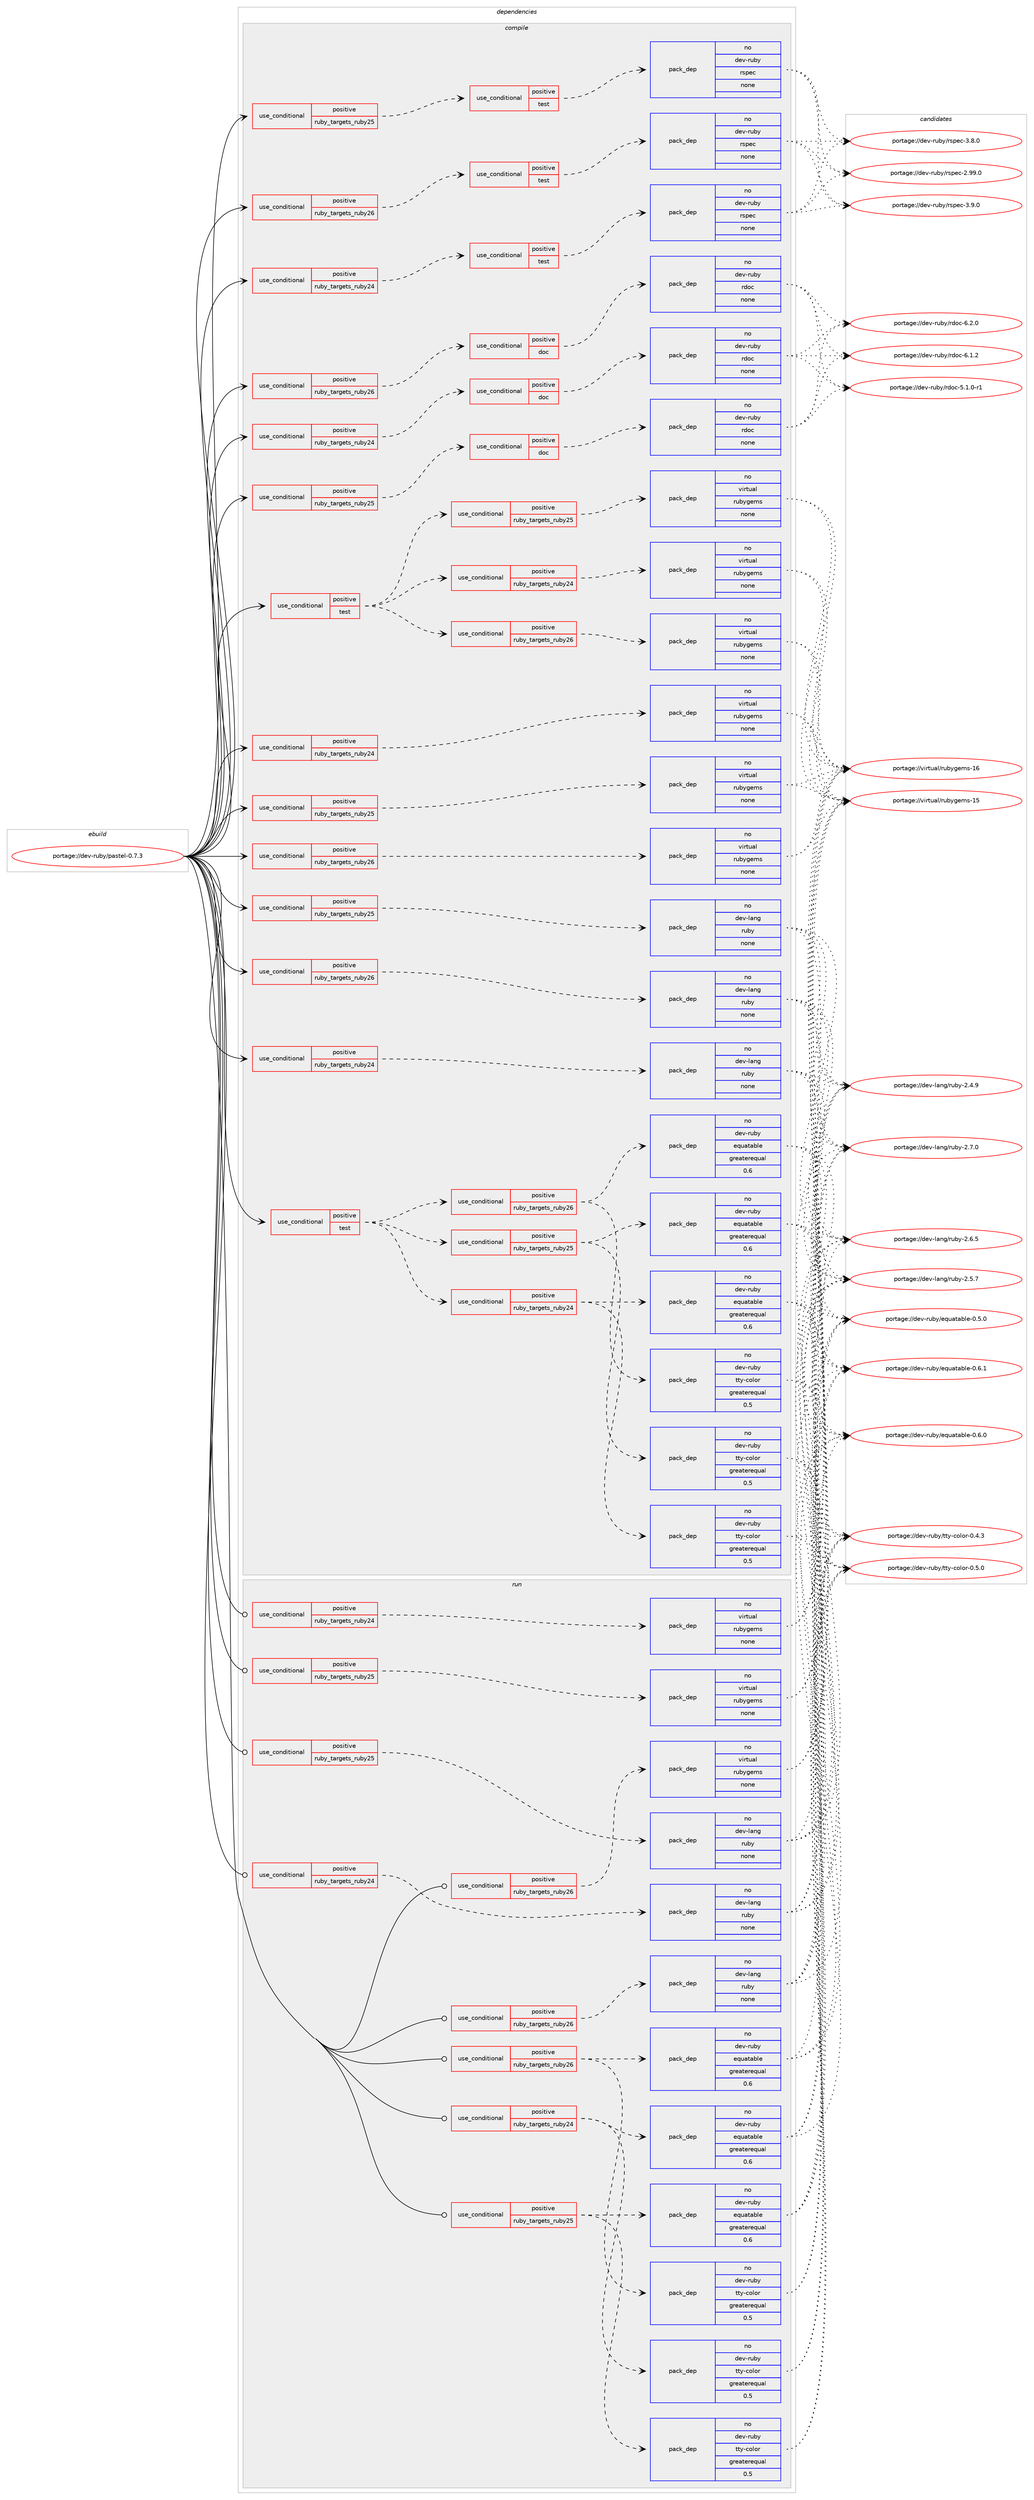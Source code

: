 digraph prolog {

# *************
# Graph options
# *************

newrank=true;
concentrate=true;
compound=true;
graph [rankdir=LR,fontname=Helvetica,fontsize=10,ranksep=1.5];#, ranksep=2.5, nodesep=0.2];
edge  [arrowhead=vee];
node  [fontname=Helvetica,fontsize=10];

# **********
# The ebuild
# **********

subgraph cluster_leftcol {
color=gray;
label=<<i>ebuild</i>>;
id [label="portage://dev-ruby/pastel-0.7.3", color=red, width=4, href="../dev-ruby/pastel-0.7.3.svg"];
}

# ****************
# The dependencies
# ****************

subgraph cluster_midcol {
color=gray;
label=<<i>dependencies</i>>;
subgraph cluster_compile {
fillcolor="#eeeeee";
style=filled;
label=<<i>compile</i>>;
subgraph cond79090 {
dependency340180 [label=<<TABLE BORDER="0" CELLBORDER="1" CELLSPACING="0" CELLPADDING="4"><TR><TD ROWSPAN="3" CELLPADDING="10">use_conditional</TD></TR><TR><TD>positive</TD></TR><TR><TD>ruby_targets_ruby24</TD></TR></TABLE>>, shape=none, color=red];
subgraph cond79091 {
dependency340181 [label=<<TABLE BORDER="0" CELLBORDER="1" CELLSPACING="0" CELLPADDING="4"><TR><TD ROWSPAN="3" CELLPADDING="10">use_conditional</TD></TR><TR><TD>positive</TD></TR><TR><TD>doc</TD></TR></TABLE>>, shape=none, color=red];
subgraph pack256343 {
dependency340182 [label=<<TABLE BORDER="0" CELLBORDER="1" CELLSPACING="0" CELLPADDING="4" WIDTH="220"><TR><TD ROWSPAN="6" CELLPADDING="30">pack_dep</TD></TR><TR><TD WIDTH="110">no</TD></TR><TR><TD>dev-ruby</TD></TR><TR><TD>rdoc</TD></TR><TR><TD>none</TD></TR><TR><TD></TD></TR></TABLE>>, shape=none, color=blue];
}
dependency340181:e -> dependency340182:w [weight=20,style="dashed",arrowhead="vee"];
}
dependency340180:e -> dependency340181:w [weight=20,style="dashed",arrowhead="vee"];
}
id:e -> dependency340180:w [weight=20,style="solid",arrowhead="vee"];
subgraph cond79092 {
dependency340183 [label=<<TABLE BORDER="0" CELLBORDER="1" CELLSPACING="0" CELLPADDING="4"><TR><TD ROWSPAN="3" CELLPADDING="10">use_conditional</TD></TR><TR><TD>positive</TD></TR><TR><TD>ruby_targets_ruby24</TD></TR></TABLE>>, shape=none, color=red];
subgraph cond79093 {
dependency340184 [label=<<TABLE BORDER="0" CELLBORDER="1" CELLSPACING="0" CELLPADDING="4"><TR><TD ROWSPAN="3" CELLPADDING="10">use_conditional</TD></TR><TR><TD>positive</TD></TR><TR><TD>test</TD></TR></TABLE>>, shape=none, color=red];
subgraph pack256344 {
dependency340185 [label=<<TABLE BORDER="0" CELLBORDER="1" CELLSPACING="0" CELLPADDING="4" WIDTH="220"><TR><TD ROWSPAN="6" CELLPADDING="30">pack_dep</TD></TR><TR><TD WIDTH="110">no</TD></TR><TR><TD>dev-ruby</TD></TR><TR><TD>rspec</TD></TR><TR><TD>none</TD></TR><TR><TD></TD></TR></TABLE>>, shape=none, color=blue];
}
dependency340184:e -> dependency340185:w [weight=20,style="dashed",arrowhead="vee"];
}
dependency340183:e -> dependency340184:w [weight=20,style="dashed",arrowhead="vee"];
}
id:e -> dependency340183:w [weight=20,style="solid",arrowhead="vee"];
subgraph cond79094 {
dependency340186 [label=<<TABLE BORDER="0" CELLBORDER="1" CELLSPACING="0" CELLPADDING="4"><TR><TD ROWSPAN="3" CELLPADDING="10">use_conditional</TD></TR><TR><TD>positive</TD></TR><TR><TD>ruby_targets_ruby24</TD></TR></TABLE>>, shape=none, color=red];
subgraph pack256345 {
dependency340187 [label=<<TABLE BORDER="0" CELLBORDER="1" CELLSPACING="0" CELLPADDING="4" WIDTH="220"><TR><TD ROWSPAN="6" CELLPADDING="30">pack_dep</TD></TR><TR><TD WIDTH="110">no</TD></TR><TR><TD>dev-lang</TD></TR><TR><TD>ruby</TD></TR><TR><TD>none</TD></TR><TR><TD></TD></TR></TABLE>>, shape=none, color=blue];
}
dependency340186:e -> dependency340187:w [weight=20,style="dashed",arrowhead="vee"];
}
id:e -> dependency340186:w [weight=20,style="solid",arrowhead="vee"];
subgraph cond79095 {
dependency340188 [label=<<TABLE BORDER="0" CELLBORDER="1" CELLSPACING="0" CELLPADDING="4"><TR><TD ROWSPAN="3" CELLPADDING="10">use_conditional</TD></TR><TR><TD>positive</TD></TR><TR><TD>ruby_targets_ruby24</TD></TR></TABLE>>, shape=none, color=red];
subgraph pack256346 {
dependency340189 [label=<<TABLE BORDER="0" CELLBORDER="1" CELLSPACING="0" CELLPADDING="4" WIDTH="220"><TR><TD ROWSPAN="6" CELLPADDING="30">pack_dep</TD></TR><TR><TD WIDTH="110">no</TD></TR><TR><TD>virtual</TD></TR><TR><TD>rubygems</TD></TR><TR><TD>none</TD></TR><TR><TD></TD></TR></TABLE>>, shape=none, color=blue];
}
dependency340188:e -> dependency340189:w [weight=20,style="dashed",arrowhead="vee"];
}
id:e -> dependency340188:w [weight=20,style="solid",arrowhead="vee"];
subgraph cond79096 {
dependency340190 [label=<<TABLE BORDER="0" CELLBORDER="1" CELLSPACING="0" CELLPADDING="4"><TR><TD ROWSPAN="3" CELLPADDING="10">use_conditional</TD></TR><TR><TD>positive</TD></TR><TR><TD>ruby_targets_ruby25</TD></TR></TABLE>>, shape=none, color=red];
subgraph cond79097 {
dependency340191 [label=<<TABLE BORDER="0" CELLBORDER="1" CELLSPACING="0" CELLPADDING="4"><TR><TD ROWSPAN="3" CELLPADDING="10">use_conditional</TD></TR><TR><TD>positive</TD></TR><TR><TD>doc</TD></TR></TABLE>>, shape=none, color=red];
subgraph pack256347 {
dependency340192 [label=<<TABLE BORDER="0" CELLBORDER="1" CELLSPACING="0" CELLPADDING="4" WIDTH="220"><TR><TD ROWSPAN="6" CELLPADDING="30">pack_dep</TD></TR><TR><TD WIDTH="110">no</TD></TR><TR><TD>dev-ruby</TD></TR><TR><TD>rdoc</TD></TR><TR><TD>none</TD></TR><TR><TD></TD></TR></TABLE>>, shape=none, color=blue];
}
dependency340191:e -> dependency340192:w [weight=20,style="dashed",arrowhead="vee"];
}
dependency340190:e -> dependency340191:w [weight=20,style="dashed",arrowhead="vee"];
}
id:e -> dependency340190:w [weight=20,style="solid",arrowhead="vee"];
subgraph cond79098 {
dependency340193 [label=<<TABLE BORDER="0" CELLBORDER="1" CELLSPACING="0" CELLPADDING="4"><TR><TD ROWSPAN="3" CELLPADDING="10">use_conditional</TD></TR><TR><TD>positive</TD></TR><TR><TD>ruby_targets_ruby25</TD></TR></TABLE>>, shape=none, color=red];
subgraph cond79099 {
dependency340194 [label=<<TABLE BORDER="0" CELLBORDER="1" CELLSPACING="0" CELLPADDING="4"><TR><TD ROWSPAN="3" CELLPADDING="10">use_conditional</TD></TR><TR><TD>positive</TD></TR><TR><TD>test</TD></TR></TABLE>>, shape=none, color=red];
subgraph pack256348 {
dependency340195 [label=<<TABLE BORDER="0" CELLBORDER="1" CELLSPACING="0" CELLPADDING="4" WIDTH="220"><TR><TD ROWSPAN="6" CELLPADDING="30">pack_dep</TD></TR><TR><TD WIDTH="110">no</TD></TR><TR><TD>dev-ruby</TD></TR><TR><TD>rspec</TD></TR><TR><TD>none</TD></TR><TR><TD></TD></TR></TABLE>>, shape=none, color=blue];
}
dependency340194:e -> dependency340195:w [weight=20,style="dashed",arrowhead="vee"];
}
dependency340193:e -> dependency340194:w [weight=20,style="dashed",arrowhead="vee"];
}
id:e -> dependency340193:w [weight=20,style="solid",arrowhead="vee"];
subgraph cond79100 {
dependency340196 [label=<<TABLE BORDER="0" CELLBORDER="1" CELLSPACING="0" CELLPADDING="4"><TR><TD ROWSPAN="3" CELLPADDING="10">use_conditional</TD></TR><TR><TD>positive</TD></TR><TR><TD>ruby_targets_ruby25</TD></TR></TABLE>>, shape=none, color=red];
subgraph pack256349 {
dependency340197 [label=<<TABLE BORDER="0" CELLBORDER="1" CELLSPACING="0" CELLPADDING="4" WIDTH="220"><TR><TD ROWSPAN="6" CELLPADDING="30">pack_dep</TD></TR><TR><TD WIDTH="110">no</TD></TR><TR><TD>dev-lang</TD></TR><TR><TD>ruby</TD></TR><TR><TD>none</TD></TR><TR><TD></TD></TR></TABLE>>, shape=none, color=blue];
}
dependency340196:e -> dependency340197:w [weight=20,style="dashed",arrowhead="vee"];
}
id:e -> dependency340196:w [weight=20,style="solid",arrowhead="vee"];
subgraph cond79101 {
dependency340198 [label=<<TABLE BORDER="0" CELLBORDER="1" CELLSPACING="0" CELLPADDING="4"><TR><TD ROWSPAN="3" CELLPADDING="10">use_conditional</TD></TR><TR><TD>positive</TD></TR><TR><TD>ruby_targets_ruby25</TD></TR></TABLE>>, shape=none, color=red];
subgraph pack256350 {
dependency340199 [label=<<TABLE BORDER="0" CELLBORDER="1" CELLSPACING="0" CELLPADDING="4" WIDTH="220"><TR><TD ROWSPAN="6" CELLPADDING="30">pack_dep</TD></TR><TR><TD WIDTH="110">no</TD></TR><TR><TD>virtual</TD></TR><TR><TD>rubygems</TD></TR><TR><TD>none</TD></TR><TR><TD></TD></TR></TABLE>>, shape=none, color=blue];
}
dependency340198:e -> dependency340199:w [weight=20,style="dashed",arrowhead="vee"];
}
id:e -> dependency340198:w [weight=20,style="solid",arrowhead="vee"];
subgraph cond79102 {
dependency340200 [label=<<TABLE BORDER="0" CELLBORDER="1" CELLSPACING="0" CELLPADDING="4"><TR><TD ROWSPAN="3" CELLPADDING="10">use_conditional</TD></TR><TR><TD>positive</TD></TR><TR><TD>ruby_targets_ruby26</TD></TR></TABLE>>, shape=none, color=red];
subgraph cond79103 {
dependency340201 [label=<<TABLE BORDER="0" CELLBORDER="1" CELLSPACING="0" CELLPADDING="4"><TR><TD ROWSPAN="3" CELLPADDING="10">use_conditional</TD></TR><TR><TD>positive</TD></TR><TR><TD>doc</TD></TR></TABLE>>, shape=none, color=red];
subgraph pack256351 {
dependency340202 [label=<<TABLE BORDER="0" CELLBORDER="1" CELLSPACING="0" CELLPADDING="4" WIDTH="220"><TR><TD ROWSPAN="6" CELLPADDING="30">pack_dep</TD></TR><TR><TD WIDTH="110">no</TD></TR><TR><TD>dev-ruby</TD></TR><TR><TD>rdoc</TD></TR><TR><TD>none</TD></TR><TR><TD></TD></TR></TABLE>>, shape=none, color=blue];
}
dependency340201:e -> dependency340202:w [weight=20,style="dashed",arrowhead="vee"];
}
dependency340200:e -> dependency340201:w [weight=20,style="dashed",arrowhead="vee"];
}
id:e -> dependency340200:w [weight=20,style="solid",arrowhead="vee"];
subgraph cond79104 {
dependency340203 [label=<<TABLE BORDER="0" CELLBORDER="1" CELLSPACING="0" CELLPADDING="4"><TR><TD ROWSPAN="3" CELLPADDING="10">use_conditional</TD></TR><TR><TD>positive</TD></TR><TR><TD>ruby_targets_ruby26</TD></TR></TABLE>>, shape=none, color=red];
subgraph cond79105 {
dependency340204 [label=<<TABLE BORDER="0" CELLBORDER="1" CELLSPACING="0" CELLPADDING="4"><TR><TD ROWSPAN="3" CELLPADDING="10">use_conditional</TD></TR><TR><TD>positive</TD></TR><TR><TD>test</TD></TR></TABLE>>, shape=none, color=red];
subgraph pack256352 {
dependency340205 [label=<<TABLE BORDER="0" CELLBORDER="1" CELLSPACING="0" CELLPADDING="4" WIDTH="220"><TR><TD ROWSPAN="6" CELLPADDING="30">pack_dep</TD></TR><TR><TD WIDTH="110">no</TD></TR><TR><TD>dev-ruby</TD></TR><TR><TD>rspec</TD></TR><TR><TD>none</TD></TR><TR><TD></TD></TR></TABLE>>, shape=none, color=blue];
}
dependency340204:e -> dependency340205:w [weight=20,style="dashed",arrowhead="vee"];
}
dependency340203:e -> dependency340204:w [weight=20,style="dashed",arrowhead="vee"];
}
id:e -> dependency340203:w [weight=20,style="solid",arrowhead="vee"];
subgraph cond79106 {
dependency340206 [label=<<TABLE BORDER="0" CELLBORDER="1" CELLSPACING="0" CELLPADDING="4"><TR><TD ROWSPAN="3" CELLPADDING="10">use_conditional</TD></TR><TR><TD>positive</TD></TR><TR><TD>ruby_targets_ruby26</TD></TR></TABLE>>, shape=none, color=red];
subgraph pack256353 {
dependency340207 [label=<<TABLE BORDER="0" CELLBORDER="1" CELLSPACING="0" CELLPADDING="4" WIDTH="220"><TR><TD ROWSPAN="6" CELLPADDING="30">pack_dep</TD></TR><TR><TD WIDTH="110">no</TD></TR><TR><TD>dev-lang</TD></TR><TR><TD>ruby</TD></TR><TR><TD>none</TD></TR><TR><TD></TD></TR></TABLE>>, shape=none, color=blue];
}
dependency340206:e -> dependency340207:w [weight=20,style="dashed",arrowhead="vee"];
}
id:e -> dependency340206:w [weight=20,style="solid",arrowhead="vee"];
subgraph cond79107 {
dependency340208 [label=<<TABLE BORDER="0" CELLBORDER="1" CELLSPACING="0" CELLPADDING="4"><TR><TD ROWSPAN="3" CELLPADDING="10">use_conditional</TD></TR><TR><TD>positive</TD></TR><TR><TD>ruby_targets_ruby26</TD></TR></TABLE>>, shape=none, color=red];
subgraph pack256354 {
dependency340209 [label=<<TABLE BORDER="0" CELLBORDER="1" CELLSPACING="0" CELLPADDING="4" WIDTH="220"><TR><TD ROWSPAN="6" CELLPADDING="30">pack_dep</TD></TR><TR><TD WIDTH="110">no</TD></TR><TR><TD>virtual</TD></TR><TR><TD>rubygems</TD></TR><TR><TD>none</TD></TR><TR><TD></TD></TR></TABLE>>, shape=none, color=blue];
}
dependency340208:e -> dependency340209:w [weight=20,style="dashed",arrowhead="vee"];
}
id:e -> dependency340208:w [weight=20,style="solid",arrowhead="vee"];
subgraph cond79108 {
dependency340210 [label=<<TABLE BORDER="0" CELLBORDER="1" CELLSPACING="0" CELLPADDING="4"><TR><TD ROWSPAN="3" CELLPADDING="10">use_conditional</TD></TR><TR><TD>positive</TD></TR><TR><TD>test</TD></TR></TABLE>>, shape=none, color=red];
subgraph cond79109 {
dependency340211 [label=<<TABLE BORDER="0" CELLBORDER="1" CELLSPACING="0" CELLPADDING="4"><TR><TD ROWSPAN="3" CELLPADDING="10">use_conditional</TD></TR><TR><TD>positive</TD></TR><TR><TD>ruby_targets_ruby24</TD></TR></TABLE>>, shape=none, color=red];
subgraph pack256355 {
dependency340212 [label=<<TABLE BORDER="0" CELLBORDER="1" CELLSPACING="0" CELLPADDING="4" WIDTH="220"><TR><TD ROWSPAN="6" CELLPADDING="30">pack_dep</TD></TR><TR><TD WIDTH="110">no</TD></TR><TR><TD>dev-ruby</TD></TR><TR><TD>equatable</TD></TR><TR><TD>greaterequal</TD></TR><TR><TD>0.6</TD></TR></TABLE>>, shape=none, color=blue];
}
dependency340211:e -> dependency340212:w [weight=20,style="dashed",arrowhead="vee"];
subgraph pack256356 {
dependency340213 [label=<<TABLE BORDER="0" CELLBORDER="1" CELLSPACING="0" CELLPADDING="4" WIDTH="220"><TR><TD ROWSPAN="6" CELLPADDING="30">pack_dep</TD></TR><TR><TD WIDTH="110">no</TD></TR><TR><TD>dev-ruby</TD></TR><TR><TD>tty-color</TD></TR><TR><TD>greaterequal</TD></TR><TR><TD>0.5</TD></TR></TABLE>>, shape=none, color=blue];
}
dependency340211:e -> dependency340213:w [weight=20,style="dashed",arrowhead="vee"];
}
dependency340210:e -> dependency340211:w [weight=20,style="dashed",arrowhead="vee"];
subgraph cond79110 {
dependency340214 [label=<<TABLE BORDER="0" CELLBORDER="1" CELLSPACING="0" CELLPADDING="4"><TR><TD ROWSPAN="3" CELLPADDING="10">use_conditional</TD></TR><TR><TD>positive</TD></TR><TR><TD>ruby_targets_ruby25</TD></TR></TABLE>>, shape=none, color=red];
subgraph pack256357 {
dependency340215 [label=<<TABLE BORDER="0" CELLBORDER="1" CELLSPACING="0" CELLPADDING="4" WIDTH="220"><TR><TD ROWSPAN="6" CELLPADDING="30">pack_dep</TD></TR><TR><TD WIDTH="110">no</TD></TR><TR><TD>dev-ruby</TD></TR><TR><TD>equatable</TD></TR><TR><TD>greaterequal</TD></TR><TR><TD>0.6</TD></TR></TABLE>>, shape=none, color=blue];
}
dependency340214:e -> dependency340215:w [weight=20,style="dashed",arrowhead="vee"];
subgraph pack256358 {
dependency340216 [label=<<TABLE BORDER="0" CELLBORDER="1" CELLSPACING="0" CELLPADDING="4" WIDTH="220"><TR><TD ROWSPAN="6" CELLPADDING="30">pack_dep</TD></TR><TR><TD WIDTH="110">no</TD></TR><TR><TD>dev-ruby</TD></TR><TR><TD>tty-color</TD></TR><TR><TD>greaterequal</TD></TR><TR><TD>0.5</TD></TR></TABLE>>, shape=none, color=blue];
}
dependency340214:e -> dependency340216:w [weight=20,style="dashed",arrowhead="vee"];
}
dependency340210:e -> dependency340214:w [weight=20,style="dashed",arrowhead="vee"];
subgraph cond79111 {
dependency340217 [label=<<TABLE BORDER="0" CELLBORDER="1" CELLSPACING="0" CELLPADDING="4"><TR><TD ROWSPAN="3" CELLPADDING="10">use_conditional</TD></TR><TR><TD>positive</TD></TR><TR><TD>ruby_targets_ruby26</TD></TR></TABLE>>, shape=none, color=red];
subgraph pack256359 {
dependency340218 [label=<<TABLE BORDER="0" CELLBORDER="1" CELLSPACING="0" CELLPADDING="4" WIDTH="220"><TR><TD ROWSPAN="6" CELLPADDING="30">pack_dep</TD></TR><TR><TD WIDTH="110">no</TD></TR><TR><TD>dev-ruby</TD></TR><TR><TD>equatable</TD></TR><TR><TD>greaterequal</TD></TR><TR><TD>0.6</TD></TR></TABLE>>, shape=none, color=blue];
}
dependency340217:e -> dependency340218:w [weight=20,style="dashed",arrowhead="vee"];
subgraph pack256360 {
dependency340219 [label=<<TABLE BORDER="0" CELLBORDER="1" CELLSPACING="0" CELLPADDING="4" WIDTH="220"><TR><TD ROWSPAN="6" CELLPADDING="30">pack_dep</TD></TR><TR><TD WIDTH="110">no</TD></TR><TR><TD>dev-ruby</TD></TR><TR><TD>tty-color</TD></TR><TR><TD>greaterequal</TD></TR><TR><TD>0.5</TD></TR></TABLE>>, shape=none, color=blue];
}
dependency340217:e -> dependency340219:w [weight=20,style="dashed",arrowhead="vee"];
}
dependency340210:e -> dependency340217:w [weight=20,style="dashed",arrowhead="vee"];
}
id:e -> dependency340210:w [weight=20,style="solid",arrowhead="vee"];
subgraph cond79112 {
dependency340220 [label=<<TABLE BORDER="0" CELLBORDER="1" CELLSPACING="0" CELLPADDING="4"><TR><TD ROWSPAN="3" CELLPADDING="10">use_conditional</TD></TR><TR><TD>positive</TD></TR><TR><TD>test</TD></TR></TABLE>>, shape=none, color=red];
subgraph cond79113 {
dependency340221 [label=<<TABLE BORDER="0" CELLBORDER="1" CELLSPACING="0" CELLPADDING="4"><TR><TD ROWSPAN="3" CELLPADDING="10">use_conditional</TD></TR><TR><TD>positive</TD></TR><TR><TD>ruby_targets_ruby24</TD></TR></TABLE>>, shape=none, color=red];
subgraph pack256361 {
dependency340222 [label=<<TABLE BORDER="0" CELLBORDER="1" CELLSPACING="0" CELLPADDING="4" WIDTH="220"><TR><TD ROWSPAN="6" CELLPADDING="30">pack_dep</TD></TR><TR><TD WIDTH="110">no</TD></TR><TR><TD>virtual</TD></TR><TR><TD>rubygems</TD></TR><TR><TD>none</TD></TR><TR><TD></TD></TR></TABLE>>, shape=none, color=blue];
}
dependency340221:e -> dependency340222:w [weight=20,style="dashed",arrowhead="vee"];
}
dependency340220:e -> dependency340221:w [weight=20,style="dashed",arrowhead="vee"];
subgraph cond79114 {
dependency340223 [label=<<TABLE BORDER="0" CELLBORDER="1" CELLSPACING="0" CELLPADDING="4"><TR><TD ROWSPAN="3" CELLPADDING="10">use_conditional</TD></TR><TR><TD>positive</TD></TR><TR><TD>ruby_targets_ruby25</TD></TR></TABLE>>, shape=none, color=red];
subgraph pack256362 {
dependency340224 [label=<<TABLE BORDER="0" CELLBORDER="1" CELLSPACING="0" CELLPADDING="4" WIDTH="220"><TR><TD ROWSPAN="6" CELLPADDING="30">pack_dep</TD></TR><TR><TD WIDTH="110">no</TD></TR><TR><TD>virtual</TD></TR><TR><TD>rubygems</TD></TR><TR><TD>none</TD></TR><TR><TD></TD></TR></TABLE>>, shape=none, color=blue];
}
dependency340223:e -> dependency340224:w [weight=20,style="dashed",arrowhead="vee"];
}
dependency340220:e -> dependency340223:w [weight=20,style="dashed",arrowhead="vee"];
subgraph cond79115 {
dependency340225 [label=<<TABLE BORDER="0" CELLBORDER="1" CELLSPACING="0" CELLPADDING="4"><TR><TD ROWSPAN="3" CELLPADDING="10">use_conditional</TD></TR><TR><TD>positive</TD></TR><TR><TD>ruby_targets_ruby26</TD></TR></TABLE>>, shape=none, color=red];
subgraph pack256363 {
dependency340226 [label=<<TABLE BORDER="0" CELLBORDER="1" CELLSPACING="0" CELLPADDING="4" WIDTH="220"><TR><TD ROWSPAN="6" CELLPADDING="30">pack_dep</TD></TR><TR><TD WIDTH="110">no</TD></TR><TR><TD>virtual</TD></TR><TR><TD>rubygems</TD></TR><TR><TD>none</TD></TR><TR><TD></TD></TR></TABLE>>, shape=none, color=blue];
}
dependency340225:e -> dependency340226:w [weight=20,style="dashed",arrowhead="vee"];
}
dependency340220:e -> dependency340225:w [weight=20,style="dashed",arrowhead="vee"];
}
id:e -> dependency340220:w [weight=20,style="solid",arrowhead="vee"];
}
subgraph cluster_compileandrun {
fillcolor="#eeeeee";
style=filled;
label=<<i>compile and run</i>>;
}
subgraph cluster_run {
fillcolor="#eeeeee";
style=filled;
label=<<i>run</i>>;
subgraph cond79116 {
dependency340227 [label=<<TABLE BORDER="0" CELLBORDER="1" CELLSPACING="0" CELLPADDING="4"><TR><TD ROWSPAN="3" CELLPADDING="10">use_conditional</TD></TR><TR><TD>positive</TD></TR><TR><TD>ruby_targets_ruby24</TD></TR></TABLE>>, shape=none, color=red];
subgraph pack256364 {
dependency340228 [label=<<TABLE BORDER="0" CELLBORDER="1" CELLSPACING="0" CELLPADDING="4" WIDTH="220"><TR><TD ROWSPAN="6" CELLPADDING="30">pack_dep</TD></TR><TR><TD WIDTH="110">no</TD></TR><TR><TD>dev-lang</TD></TR><TR><TD>ruby</TD></TR><TR><TD>none</TD></TR><TR><TD></TD></TR></TABLE>>, shape=none, color=blue];
}
dependency340227:e -> dependency340228:w [weight=20,style="dashed",arrowhead="vee"];
}
id:e -> dependency340227:w [weight=20,style="solid",arrowhead="odot"];
subgraph cond79117 {
dependency340229 [label=<<TABLE BORDER="0" CELLBORDER="1" CELLSPACING="0" CELLPADDING="4"><TR><TD ROWSPAN="3" CELLPADDING="10">use_conditional</TD></TR><TR><TD>positive</TD></TR><TR><TD>ruby_targets_ruby24</TD></TR></TABLE>>, shape=none, color=red];
subgraph pack256365 {
dependency340230 [label=<<TABLE BORDER="0" CELLBORDER="1" CELLSPACING="0" CELLPADDING="4" WIDTH="220"><TR><TD ROWSPAN="6" CELLPADDING="30">pack_dep</TD></TR><TR><TD WIDTH="110">no</TD></TR><TR><TD>dev-ruby</TD></TR><TR><TD>equatable</TD></TR><TR><TD>greaterequal</TD></TR><TR><TD>0.6</TD></TR></TABLE>>, shape=none, color=blue];
}
dependency340229:e -> dependency340230:w [weight=20,style="dashed",arrowhead="vee"];
subgraph pack256366 {
dependency340231 [label=<<TABLE BORDER="0" CELLBORDER="1" CELLSPACING="0" CELLPADDING="4" WIDTH="220"><TR><TD ROWSPAN="6" CELLPADDING="30">pack_dep</TD></TR><TR><TD WIDTH="110">no</TD></TR><TR><TD>dev-ruby</TD></TR><TR><TD>tty-color</TD></TR><TR><TD>greaterequal</TD></TR><TR><TD>0.5</TD></TR></TABLE>>, shape=none, color=blue];
}
dependency340229:e -> dependency340231:w [weight=20,style="dashed",arrowhead="vee"];
}
id:e -> dependency340229:w [weight=20,style="solid",arrowhead="odot"];
subgraph cond79118 {
dependency340232 [label=<<TABLE BORDER="0" CELLBORDER="1" CELLSPACING="0" CELLPADDING="4"><TR><TD ROWSPAN="3" CELLPADDING="10">use_conditional</TD></TR><TR><TD>positive</TD></TR><TR><TD>ruby_targets_ruby24</TD></TR></TABLE>>, shape=none, color=red];
subgraph pack256367 {
dependency340233 [label=<<TABLE BORDER="0" CELLBORDER="1" CELLSPACING="0" CELLPADDING="4" WIDTH="220"><TR><TD ROWSPAN="6" CELLPADDING="30">pack_dep</TD></TR><TR><TD WIDTH="110">no</TD></TR><TR><TD>virtual</TD></TR><TR><TD>rubygems</TD></TR><TR><TD>none</TD></TR><TR><TD></TD></TR></TABLE>>, shape=none, color=blue];
}
dependency340232:e -> dependency340233:w [weight=20,style="dashed",arrowhead="vee"];
}
id:e -> dependency340232:w [weight=20,style="solid",arrowhead="odot"];
subgraph cond79119 {
dependency340234 [label=<<TABLE BORDER="0" CELLBORDER="1" CELLSPACING="0" CELLPADDING="4"><TR><TD ROWSPAN="3" CELLPADDING="10">use_conditional</TD></TR><TR><TD>positive</TD></TR><TR><TD>ruby_targets_ruby25</TD></TR></TABLE>>, shape=none, color=red];
subgraph pack256368 {
dependency340235 [label=<<TABLE BORDER="0" CELLBORDER="1" CELLSPACING="0" CELLPADDING="4" WIDTH="220"><TR><TD ROWSPAN="6" CELLPADDING="30">pack_dep</TD></TR><TR><TD WIDTH="110">no</TD></TR><TR><TD>dev-lang</TD></TR><TR><TD>ruby</TD></TR><TR><TD>none</TD></TR><TR><TD></TD></TR></TABLE>>, shape=none, color=blue];
}
dependency340234:e -> dependency340235:w [weight=20,style="dashed",arrowhead="vee"];
}
id:e -> dependency340234:w [weight=20,style="solid",arrowhead="odot"];
subgraph cond79120 {
dependency340236 [label=<<TABLE BORDER="0" CELLBORDER="1" CELLSPACING="0" CELLPADDING="4"><TR><TD ROWSPAN="3" CELLPADDING="10">use_conditional</TD></TR><TR><TD>positive</TD></TR><TR><TD>ruby_targets_ruby25</TD></TR></TABLE>>, shape=none, color=red];
subgraph pack256369 {
dependency340237 [label=<<TABLE BORDER="0" CELLBORDER="1" CELLSPACING="0" CELLPADDING="4" WIDTH="220"><TR><TD ROWSPAN="6" CELLPADDING="30">pack_dep</TD></TR><TR><TD WIDTH="110">no</TD></TR><TR><TD>dev-ruby</TD></TR><TR><TD>equatable</TD></TR><TR><TD>greaterequal</TD></TR><TR><TD>0.6</TD></TR></TABLE>>, shape=none, color=blue];
}
dependency340236:e -> dependency340237:w [weight=20,style="dashed",arrowhead="vee"];
subgraph pack256370 {
dependency340238 [label=<<TABLE BORDER="0" CELLBORDER="1" CELLSPACING="0" CELLPADDING="4" WIDTH="220"><TR><TD ROWSPAN="6" CELLPADDING="30">pack_dep</TD></TR><TR><TD WIDTH="110">no</TD></TR><TR><TD>dev-ruby</TD></TR><TR><TD>tty-color</TD></TR><TR><TD>greaterequal</TD></TR><TR><TD>0.5</TD></TR></TABLE>>, shape=none, color=blue];
}
dependency340236:e -> dependency340238:w [weight=20,style="dashed",arrowhead="vee"];
}
id:e -> dependency340236:w [weight=20,style="solid",arrowhead="odot"];
subgraph cond79121 {
dependency340239 [label=<<TABLE BORDER="0" CELLBORDER="1" CELLSPACING="0" CELLPADDING="4"><TR><TD ROWSPAN="3" CELLPADDING="10">use_conditional</TD></TR><TR><TD>positive</TD></TR><TR><TD>ruby_targets_ruby25</TD></TR></TABLE>>, shape=none, color=red];
subgraph pack256371 {
dependency340240 [label=<<TABLE BORDER="0" CELLBORDER="1" CELLSPACING="0" CELLPADDING="4" WIDTH="220"><TR><TD ROWSPAN="6" CELLPADDING="30">pack_dep</TD></TR><TR><TD WIDTH="110">no</TD></TR><TR><TD>virtual</TD></TR><TR><TD>rubygems</TD></TR><TR><TD>none</TD></TR><TR><TD></TD></TR></TABLE>>, shape=none, color=blue];
}
dependency340239:e -> dependency340240:w [weight=20,style="dashed",arrowhead="vee"];
}
id:e -> dependency340239:w [weight=20,style="solid",arrowhead="odot"];
subgraph cond79122 {
dependency340241 [label=<<TABLE BORDER="0" CELLBORDER="1" CELLSPACING="0" CELLPADDING="4"><TR><TD ROWSPAN="3" CELLPADDING="10">use_conditional</TD></TR><TR><TD>positive</TD></TR><TR><TD>ruby_targets_ruby26</TD></TR></TABLE>>, shape=none, color=red];
subgraph pack256372 {
dependency340242 [label=<<TABLE BORDER="0" CELLBORDER="1" CELLSPACING="0" CELLPADDING="4" WIDTH="220"><TR><TD ROWSPAN="6" CELLPADDING="30">pack_dep</TD></TR><TR><TD WIDTH="110">no</TD></TR><TR><TD>dev-lang</TD></TR><TR><TD>ruby</TD></TR><TR><TD>none</TD></TR><TR><TD></TD></TR></TABLE>>, shape=none, color=blue];
}
dependency340241:e -> dependency340242:w [weight=20,style="dashed",arrowhead="vee"];
}
id:e -> dependency340241:w [weight=20,style="solid",arrowhead="odot"];
subgraph cond79123 {
dependency340243 [label=<<TABLE BORDER="0" CELLBORDER="1" CELLSPACING="0" CELLPADDING="4"><TR><TD ROWSPAN="3" CELLPADDING="10">use_conditional</TD></TR><TR><TD>positive</TD></TR><TR><TD>ruby_targets_ruby26</TD></TR></TABLE>>, shape=none, color=red];
subgraph pack256373 {
dependency340244 [label=<<TABLE BORDER="0" CELLBORDER="1" CELLSPACING="0" CELLPADDING="4" WIDTH="220"><TR><TD ROWSPAN="6" CELLPADDING="30">pack_dep</TD></TR><TR><TD WIDTH="110">no</TD></TR><TR><TD>dev-ruby</TD></TR><TR><TD>equatable</TD></TR><TR><TD>greaterequal</TD></TR><TR><TD>0.6</TD></TR></TABLE>>, shape=none, color=blue];
}
dependency340243:e -> dependency340244:w [weight=20,style="dashed",arrowhead="vee"];
subgraph pack256374 {
dependency340245 [label=<<TABLE BORDER="0" CELLBORDER="1" CELLSPACING="0" CELLPADDING="4" WIDTH="220"><TR><TD ROWSPAN="6" CELLPADDING="30">pack_dep</TD></TR><TR><TD WIDTH="110">no</TD></TR><TR><TD>dev-ruby</TD></TR><TR><TD>tty-color</TD></TR><TR><TD>greaterequal</TD></TR><TR><TD>0.5</TD></TR></TABLE>>, shape=none, color=blue];
}
dependency340243:e -> dependency340245:w [weight=20,style="dashed",arrowhead="vee"];
}
id:e -> dependency340243:w [weight=20,style="solid",arrowhead="odot"];
subgraph cond79124 {
dependency340246 [label=<<TABLE BORDER="0" CELLBORDER="1" CELLSPACING="0" CELLPADDING="4"><TR><TD ROWSPAN="3" CELLPADDING="10">use_conditional</TD></TR><TR><TD>positive</TD></TR><TR><TD>ruby_targets_ruby26</TD></TR></TABLE>>, shape=none, color=red];
subgraph pack256375 {
dependency340247 [label=<<TABLE BORDER="0" CELLBORDER="1" CELLSPACING="0" CELLPADDING="4" WIDTH="220"><TR><TD ROWSPAN="6" CELLPADDING="30">pack_dep</TD></TR><TR><TD WIDTH="110">no</TD></TR><TR><TD>virtual</TD></TR><TR><TD>rubygems</TD></TR><TR><TD>none</TD></TR><TR><TD></TD></TR></TABLE>>, shape=none, color=blue];
}
dependency340246:e -> dependency340247:w [weight=20,style="dashed",arrowhead="vee"];
}
id:e -> dependency340246:w [weight=20,style="solid",arrowhead="odot"];
}
}

# **************
# The candidates
# **************

subgraph cluster_choices {
rank=same;
color=gray;
label=<<i>candidates</i>>;

subgraph choice256343 {
color=black;
nodesep=1;
choice10010111845114117981214711410011199455446504648 [label="portage://dev-ruby/rdoc-6.2.0", color=red, width=4,href="../dev-ruby/rdoc-6.2.0.svg"];
choice10010111845114117981214711410011199455446494650 [label="portage://dev-ruby/rdoc-6.1.2", color=red, width=4,href="../dev-ruby/rdoc-6.1.2.svg"];
choice100101118451141179812147114100111994553464946484511449 [label="portage://dev-ruby/rdoc-5.1.0-r1", color=red, width=4,href="../dev-ruby/rdoc-5.1.0-r1.svg"];
dependency340182:e -> choice10010111845114117981214711410011199455446504648:w [style=dotted,weight="100"];
dependency340182:e -> choice10010111845114117981214711410011199455446494650:w [style=dotted,weight="100"];
dependency340182:e -> choice100101118451141179812147114100111994553464946484511449:w [style=dotted,weight="100"];
}
subgraph choice256344 {
color=black;
nodesep=1;
choice10010111845114117981214711411511210199455146574648 [label="portage://dev-ruby/rspec-3.9.0", color=red, width=4,href="../dev-ruby/rspec-3.9.0.svg"];
choice10010111845114117981214711411511210199455146564648 [label="portage://dev-ruby/rspec-3.8.0", color=red, width=4,href="../dev-ruby/rspec-3.8.0.svg"];
choice1001011184511411798121471141151121019945504657574648 [label="portage://dev-ruby/rspec-2.99.0", color=red, width=4,href="../dev-ruby/rspec-2.99.0.svg"];
dependency340185:e -> choice10010111845114117981214711411511210199455146574648:w [style=dotted,weight="100"];
dependency340185:e -> choice10010111845114117981214711411511210199455146564648:w [style=dotted,weight="100"];
dependency340185:e -> choice1001011184511411798121471141151121019945504657574648:w [style=dotted,weight="100"];
}
subgraph choice256345 {
color=black;
nodesep=1;
choice10010111845108971101034711411798121455046554648 [label="portage://dev-lang/ruby-2.7.0", color=red, width=4,href="../dev-lang/ruby-2.7.0.svg"];
choice10010111845108971101034711411798121455046544653 [label="portage://dev-lang/ruby-2.6.5", color=red, width=4,href="../dev-lang/ruby-2.6.5.svg"];
choice10010111845108971101034711411798121455046534655 [label="portage://dev-lang/ruby-2.5.7", color=red, width=4,href="../dev-lang/ruby-2.5.7.svg"];
choice10010111845108971101034711411798121455046524657 [label="portage://dev-lang/ruby-2.4.9", color=red, width=4,href="../dev-lang/ruby-2.4.9.svg"];
dependency340187:e -> choice10010111845108971101034711411798121455046554648:w [style=dotted,weight="100"];
dependency340187:e -> choice10010111845108971101034711411798121455046544653:w [style=dotted,weight="100"];
dependency340187:e -> choice10010111845108971101034711411798121455046534655:w [style=dotted,weight="100"];
dependency340187:e -> choice10010111845108971101034711411798121455046524657:w [style=dotted,weight="100"];
}
subgraph choice256346 {
color=black;
nodesep=1;
choice118105114116117971084711411798121103101109115454954 [label="portage://virtual/rubygems-16", color=red, width=4,href="../virtual/rubygems-16.svg"];
choice118105114116117971084711411798121103101109115454953 [label="portage://virtual/rubygems-15", color=red, width=4,href="../virtual/rubygems-15.svg"];
dependency340189:e -> choice118105114116117971084711411798121103101109115454954:w [style=dotted,weight="100"];
dependency340189:e -> choice118105114116117971084711411798121103101109115454953:w [style=dotted,weight="100"];
}
subgraph choice256347 {
color=black;
nodesep=1;
choice10010111845114117981214711410011199455446504648 [label="portage://dev-ruby/rdoc-6.2.0", color=red, width=4,href="../dev-ruby/rdoc-6.2.0.svg"];
choice10010111845114117981214711410011199455446494650 [label="portage://dev-ruby/rdoc-6.1.2", color=red, width=4,href="../dev-ruby/rdoc-6.1.2.svg"];
choice100101118451141179812147114100111994553464946484511449 [label="portage://dev-ruby/rdoc-5.1.0-r1", color=red, width=4,href="../dev-ruby/rdoc-5.1.0-r1.svg"];
dependency340192:e -> choice10010111845114117981214711410011199455446504648:w [style=dotted,weight="100"];
dependency340192:e -> choice10010111845114117981214711410011199455446494650:w [style=dotted,weight="100"];
dependency340192:e -> choice100101118451141179812147114100111994553464946484511449:w [style=dotted,weight="100"];
}
subgraph choice256348 {
color=black;
nodesep=1;
choice10010111845114117981214711411511210199455146574648 [label="portage://dev-ruby/rspec-3.9.0", color=red, width=4,href="../dev-ruby/rspec-3.9.0.svg"];
choice10010111845114117981214711411511210199455146564648 [label="portage://dev-ruby/rspec-3.8.0", color=red, width=4,href="../dev-ruby/rspec-3.8.0.svg"];
choice1001011184511411798121471141151121019945504657574648 [label="portage://dev-ruby/rspec-2.99.0", color=red, width=4,href="../dev-ruby/rspec-2.99.0.svg"];
dependency340195:e -> choice10010111845114117981214711411511210199455146574648:w [style=dotted,weight="100"];
dependency340195:e -> choice10010111845114117981214711411511210199455146564648:w [style=dotted,weight="100"];
dependency340195:e -> choice1001011184511411798121471141151121019945504657574648:w [style=dotted,weight="100"];
}
subgraph choice256349 {
color=black;
nodesep=1;
choice10010111845108971101034711411798121455046554648 [label="portage://dev-lang/ruby-2.7.0", color=red, width=4,href="../dev-lang/ruby-2.7.0.svg"];
choice10010111845108971101034711411798121455046544653 [label="portage://dev-lang/ruby-2.6.5", color=red, width=4,href="../dev-lang/ruby-2.6.5.svg"];
choice10010111845108971101034711411798121455046534655 [label="portage://dev-lang/ruby-2.5.7", color=red, width=4,href="../dev-lang/ruby-2.5.7.svg"];
choice10010111845108971101034711411798121455046524657 [label="portage://dev-lang/ruby-2.4.9", color=red, width=4,href="../dev-lang/ruby-2.4.9.svg"];
dependency340197:e -> choice10010111845108971101034711411798121455046554648:w [style=dotted,weight="100"];
dependency340197:e -> choice10010111845108971101034711411798121455046544653:w [style=dotted,weight="100"];
dependency340197:e -> choice10010111845108971101034711411798121455046534655:w [style=dotted,weight="100"];
dependency340197:e -> choice10010111845108971101034711411798121455046524657:w [style=dotted,weight="100"];
}
subgraph choice256350 {
color=black;
nodesep=1;
choice118105114116117971084711411798121103101109115454954 [label="portage://virtual/rubygems-16", color=red, width=4,href="../virtual/rubygems-16.svg"];
choice118105114116117971084711411798121103101109115454953 [label="portage://virtual/rubygems-15", color=red, width=4,href="../virtual/rubygems-15.svg"];
dependency340199:e -> choice118105114116117971084711411798121103101109115454954:w [style=dotted,weight="100"];
dependency340199:e -> choice118105114116117971084711411798121103101109115454953:w [style=dotted,weight="100"];
}
subgraph choice256351 {
color=black;
nodesep=1;
choice10010111845114117981214711410011199455446504648 [label="portage://dev-ruby/rdoc-6.2.0", color=red, width=4,href="../dev-ruby/rdoc-6.2.0.svg"];
choice10010111845114117981214711410011199455446494650 [label="portage://dev-ruby/rdoc-6.1.2", color=red, width=4,href="../dev-ruby/rdoc-6.1.2.svg"];
choice100101118451141179812147114100111994553464946484511449 [label="portage://dev-ruby/rdoc-5.1.0-r1", color=red, width=4,href="../dev-ruby/rdoc-5.1.0-r1.svg"];
dependency340202:e -> choice10010111845114117981214711410011199455446504648:w [style=dotted,weight="100"];
dependency340202:e -> choice10010111845114117981214711410011199455446494650:w [style=dotted,weight="100"];
dependency340202:e -> choice100101118451141179812147114100111994553464946484511449:w [style=dotted,weight="100"];
}
subgraph choice256352 {
color=black;
nodesep=1;
choice10010111845114117981214711411511210199455146574648 [label="portage://dev-ruby/rspec-3.9.0", color=red, width=4,href="../dev-ruby/rspec-3.9.0.svg"];
choice10010111845114117981214711411511210199455146564648 [label="portage://dev-ruby/rspec-3.8.0", color=red, width=4,href="../dev-ruby/rspec-3.8.0.svg"];
choice1001011184511411798121471141151121019945504657574648 [label="portage://dev-ruby/rspec-2.99.0", color=red, width=4,href="../dev-ruby/rspec-2.99.0.svg"];
dependency340205:e -> choice10010111845114117981214711411511210199455146574648:w [style=dotted,weight="100"];
dependency340205:e -> choice10010111845114117981214711411511210199455146564648:w [style=dotted,weight="100"];
dependency340205:e -> choice1001011184511411798121471141151121019945504657574648:w [style=dotted,weight="100"];
}
subgraph choice256353 {
color=black;
nodesep=1;
choice10010111845108971101034711411798121455046554648 [label="portage://dev-lang/ruby-2.7.0", color=red, width=4,href="../dev-lang/ruby-2.7.0.svg"];
choice10010111845108971101034711411798121455046544653 [label="portage://dev-lang/ruby-2.6.5", color=red, width=4,href="../dev-lang/ruby-2.6.5.svg"];
choice10010111845108971101034711411798121455046534655 [label="portage://dev-lang/ruby-2.5.7", color=red, width=4,href="../dev-lang/ruby-2.5.7.svg"];
choice10010111845108971101034711411798121455046524657 [label="portage://dev-lang/ruby-2.4.9", color=red, width=4,href="../dev-lang/ruby-2.4.9.svg"];
dependency340207:e -> choice10010111845108971101034711411798121455046554648:w [style=dotted,weight="100"];
dependency340207:e -> choice10010111845108971101034711411798121455046544653:w [style=dotted,weight="100"];
dependency340207:e -> choice10010111845108971101034711411798121455046534655:w [style=dotted,weight="100"];
dependency340207:e -> choice10010111845108971101034711411798121455046524657:w [style=dotted,weight="100"];
}
subgraph choice256354 {
color=black;
nodesep=1;
choice118105114116117971084711411798121103101109115454954 [label="portage://virtual/rubygems-16", color=red, width=4,href="../virtual/rubygems-16.svg"];
choice118105114116117971084711411798121103101109115454953 [label="portage://virtual/rubygems-15", color=red, width=4,href="../virtual/rubygems-15.svg"];
dependency340209:e -> choice118105114116117971084711411798121103101109115454954:w [style=dotted,weight="100"];
dependency340209:e -> choice118105114116117971084711411798121103101109115454953:w [style=dotted,weight="100"];
}
subgraph choice256355 {
color=black;
nodesep=1;
choice100101118451141179812147101113117971169798108101454846544649 [label="portage://dev-ruby/equatable-0.6.1", color=red, width=4,href="../dev-ruby/equatable-0.6.1.svg"];
choice100101118451141179812147101113117971169798108101454846544648 [label="portage://dev-ruby/equatable-0.6.0", color=red, width=4,href="../dev-ruby/equatable-0.6.0.svg"];
choice100101118451141179812147101113117971169798108101454846534648 [label="portage://dev-ruby/equatable-0.5.0", color=red, width=4,href="../dev-ruby/equatable-0.5.0.svg"];
dependency340212:e -> choice100101118451141179812147101113117971169798108101454846544649:w [style=dotted,weight="100"];
dependency340212:e -> choice100101118451141179812147101113117971169798108101454846544648:w [style=dotted,weight="100"];
dependency340212:e -> choice100101118451141179812147101113117971169798108101454846534648:w [style=dotted,weight="100"];
}
subgraph choice256356 {
color=black;
nodesep=1;
choice1001011184511411798121471161161214599111108111114454846534648 [label="portage://dev-ruby/tty-color-0.5.0", color=red, width=4,href="../dev-ruby/tty-color-0.5.0.svg"];
choice1001011184511411798121471161161214599111108111114454846524651 [label="portage://dev-ruby/tty-color-0.4.3", color=red, width=4,href="../dev-ruby/tty-color-0.4.3.svg"];
dependency340213:e -> choice1001011184511411798121471161161214599111108111114454846534648:w [style=dotted,weight="100"];
dependency340213:e -> choice1001011184511411798121471161161214599111108111114454846524651:w [style=dotted,weight="100"];
}
subgraph choice256357 {
color=black;
nodesep=1;
choice100101118451141179812147101113117971169798108101454846544649 [label="portage://dev-ruby/equatable-0.6.1", color=red, width=4,href="../dev-ruby/equatable-0.6.1.svg"];
choice100101118451141179812147101113117971169798108101454846544648 [label="portage://dev-ruby/equatable-0.6.0", color=red, width=4,href="../dev-ruby/equatable-0.6.0.svg"];
choice100101118451141179812147101113117971169798108101454846534648 [label="portage://dev-ruby/equatable-0.5.0", color=red, width=4,href="../dev-ruby/equatable-0.5.0.svg"];
dependency340215:e -> choice100101118451141179812147101113117971169798108101454846544649:w [style=dotted,weight="100"];
dependency340215:e -> choice100101118451141179812147101113117971169798108101454846544648:w [style=dotted,weight="100"];
dependency340215:e -> choice100101118451141179812147101113117971169798108101454846534648:w [style=dotted,weight="100"];
}
subgraph choice256358 {
color=black;
nodesep=1;
choice1001011184511411798121471161161214599111108111114454846534648 [label="portage://dev-ruby/tty-color-0.5.0", color=red, width=4,href="../dev-ruby/tty-color-0.5.0.svg"];
choice1001011184511411798121471161161214599111108111114454846524651 [label="portage://dev-ruby/tty-color-0.4.3", color=red, width=4,href="../dev-ruby/tty-color-0.4.3.svg"];
dependency340216:e -> choice1001011184511411798121471161161214599111108111114454846534648:w [style=dotted,weight="100"];
dependency340216:e -> choice1001011184511411798121471161161214599111108111114454846524651:w [style=dotted,weight="100"];
}
subgraph choice256359 {
color=black;
nodesep=1;
choice100101118451141179812147101113117971169798108101454846544649 [label="portage://dev-ruby/equatable-0.6.1", color=red, width=4,href="../dev-ruby/equatable-0.6.1.svg"];
choice100101118451141179812147101113117971169798108101454846544648 [label="portage://dev-ruby/equatable-0.6.0", color=red, width=4,href="../dev-ruby/equatable-0.6.0.svg"];
choice100101118451141179812147101113117971169798108101454846534648 [label="portage://dev-ruby/equatable-0.5.0", color=red, width=4,href="../dev-ruby/equatable-0.5.0.svg"];
dependency340218:e -> choice100101118451141179812147101113117971169798108101454846544649:w [style=dotted,weight="100"];
dependency340218:e -> choice100101118451141179812147101113117971169798108101454846544648:w [style=dotted,weight="100"];
dependency340218:e -> choice100101118451141179812147101113117971169798108101454846534648:w [style=dotted,weight="100"];
}
subgraph choice256360 {
color=black;
nodesep=1;
choice1001011184511411798121471161161214599111108111114454846534648 [label="portage://dev-ruby/tty-color-0.5.0", color=red, width=4,href="../dev-ruby/tty-color-0.5.0.svg"];
choice1001011184511411798121471161161214599111108111114454846524651 [label="portage://dev-ruby/tty-color-0.4.3", color=red, width=4,href="../dev-ruby/tty-color-0.4.3.svg"];
dependency340219:e -> choice1001011184511411798121471161161214599111108111114454846534648:w [style=dotted,weight="100"];
dependency340219:e -> choice1001011184511411798121471161161214599111108111114454846524651:w [style=dotted,weight="100"];
}
subgraph choice256361 {
color=black;
nodesep=1;
choice118105114116117971084711411798121103101109115454954 [label="portage://virtual/rubygems-16", color=red, width=4,href="../virtual/rubygems-16.svg"];
choice118105114116117971084711411798121103101109115454953 [label="portage://virtual/rubygems-15", color=red, width=4,href="../virtual/rubygems-15.svg"];
dependency340222:e -> choice118105114116117971084711411798121103101109115454954:w [style=dotted,weight="100"];
dependency340222:e -> choice118105114116117971084711411798121103101109115454953:w [style=dotted,weight="100"];
}
subgraph choice256362 {
color=black;
nodesep=1;
choice118105114116117971084711411798121103101109115454954 [label="portage://virtual/rubygems-16", color=red, width=4,href="../virtual/rubygems-16.svg"];
choice118105114116117971084711411798121103101109115454953 [label="portage://virtual/rubygems-15", color=red, width=4,href="../virtual/rubygems-15.svg"];
dependency340224:e -> choice118105114116117971084711411798121103101109115454954:w [style=dotted,weight="100"];
dependency340224:e -> choice118105114116117971084711411798121103101109115454953:w [style=dotted,weight="100"];
}
subgraph choice256363 {
color=black;
nodesep=1;
choice118105114116117971084711411798121103101109115454954 [label="portage://virtual/rubygems-16", color=red, width=4,href="../virtual/rubygems-16.svg"];
choice118105114116117971084711411798121103101109115454953 [label="portage://virtual/rubygems-15", color=red, width=4,href="../virtual/rubygems-15.svg"];
dependency340226:e -> choice118105114116117971084711411798121103101109115454954:w [style=dotted,weight="100"];
dependency340226:e -> choice118105114116117971084711411798121103101109115454953:w [style=dotted,weight="100"];
}
subgraph choice256364 {
color=black;
nodesep=1;
choice10010111845108971101034711411798121455046554648 [label="portage://dev-lang/ruby-2.7.0", color=red, width=4,href="../dev-lang/ruby-2.7.0.svg"];
choice10010111845108971101034711411798121455046544653 [label="portage://dev-lang/ruby-2.6.5", color=red, width=4,href="../dev-lang/ruby-2.6.5.svg"];
choice10010111845108971101034711411798121455046534655 [label="portage://dev-lang/ruby-2.5.7", color=red, width=4,href="../dev-lang/ruby-2.5.7.svg"];
choice10010111845108971101034711411798121455046524657 [label="portage://dev-lang/ruby-2.4.9", color=red, width=4,href="../dev-lang/ruby-2.4.9.svg"];
dependency340228:e -> choice10010111845108971101034711411798121455046554648:w [style=dotted,weight="100"];
dependency340228:e -> choice10010111845108971101034711411798121455046544653:w [style=dotted,weight="100"];
dependency340228:e -> choice10010111845108971101034711411798121455046534655:w [style=dotted,weight="100"];
dependency340228:e -> choice10010111845108971101034711411798121455046524657:w [style=dotted,weight="100"];
}
subgraph choice256365 {
color=black;
nodesep=1;
choice100101118451141179812147101113117971169798108101454846544649 [label="portage://dev-ruby/equatable-0.6.1", color=red, width=4,href="../dev-ruby/equatable-0.6.1.svg"];
choice100101118451141179812147101113117971169798108101454846544648 [label="portage://dev-ruby/equatable-0.6.0", color=red, width=4,href="../dev-ruby/equatable-0.6.0.svg"];
choice100101118451141179812147101113117971169798108101454846534648 [label="portage://dev-ruby/equatable-0.5.0", color=red, width=4,href="../dev-ruby/equatable-0.5.0.svg"];
dependency340230:e -> choice100101118451141179812147101113117971169798108101454846544649:w [style=dotted,weight="100"];
dependency340230:e -> choice100101118451141179812147101113117971169798108101454846544648:w [style=dotted,weight="100"];
dependency340230:e -> choice100101118451141179812147101113117971169798108101454846534648:w [style=dotted,weight="100"];
}
subgraph choice256366 {
color=black;
nodesep=1;
choice1001011184511411798121471161161214599111108111114454846534648 [label="portage://dev-ruby/tty-color-0.5.0", color=red, width=4,href="../dev-ruby/tty-color-0.5.0.svg"];
choice1001011184511411798121471161161214599111108111114454846524651 [label="portage://dev-ruby/tty-color-0.4.3", color=red, width=4,href="../dev-ruby/tty-color-0.4.3.svg"];
dependency340231:e -> choice1001011184511411798121471161161214599111108111114454846534648:w [style=dotted,weight="100"];
dependency340231:e -> choice1001011184511411798121471161161214599111108111114454846524651:w [style=dotted,weight="100"];
}
subgraph choice256367 {
color=black;
nodesep=1;
choice118105114116117971084711411798121103101109115454954 [label="portage://virtual/rubygems-16", color=red, width=4,href="../virtual/rubygems-16.svg"];
choice118105114116117971084711411798121103101109115454953 [label="portage://virtual/rubygems-15", color=red, width=4,href="../virtual/rubygems-15.svg"];
dependency340233:e -> choice118105114116117971084711411798121103101109115454954:w [style=dotted,weight="100"];
dependency340233:e -> choice118105114116117971084711411798121103101109115454953:w [style=dotted,weight="100"];
}
subgraph choice256368 {
color=black;
nodesep=1;
choice10010111845108971101034711411798121455046554648 [label="portage://dev-lang/ruby-2.7.0", color=red, width=4,href="../dev-lang/ruby-2.7.0.svg"];
choice10010111845108971101034711411798121455046544653 [label="portage://dev-lang/ruby-2.6.5", color=red, width=4,href="../dev-lang/ruby-2.6.5.svg"];
choice10010111845108971101034711411798121455046534655 [label="portage://dev-lang/ruby-2.5.7", color=red, width=4,href="../dev-lang/ruby-2.5.7.svg"];
choice10010111845108971101034711411798121455046524657 [label="portage://dev-lang/ruby-2.4.9", color=red, width=4,href="../dev-lang/ruby-2.4.9.svg"];
dependency340235:e -> choice10010111845108971101034711411798121455046554648:w [style=dotted,weight="100"];
dependency340235:e -> choice10010111845108971101034711411798121455046544653:w [style=dotted,weight="100"];
dependency340235:e -> choice10010111845108971101034711411798121455046534655:w [style=dotted,weight="100"];
dependency340235:e -> choice10010111845108971101034711411798121455046524657:w [style=dotted,weight="100"];
}
subgraph choice256369 {
color=black;
nodesep=1;
choice100101118451141179812147101113117971169798108101454846544649 [label="portage://dev-ruby/equatable-0.6.1", color=red, width=4,href="../dev-ruby/equatable-0.6.1.svg"];
choice100101118451141179812147101113117971169798108101454846544648 [label="portage://dev-ruby/equatable-0.6.0", color=red, width=4,href="../dev-ruby/equatable-0.6.0.svg"];
choice100101118451141179812147101113117971169798108101454846534648 [label="portage://dev-ruby/equatable-0.5.0", color=red, width=4,href="../dev-ruby/equatable-0.5.0.svg"];
dependency340237:e -> choice100101118451141179812147101113117971169798108101454846544649:w [style=dotted,weight="100"];
dependency340237:e -> choice100101118451141179812147101113117971169798108101454846544648:w [style=dotted,weight="100"];
dependency340237:e -> choice100101118451141179812147101113117971169798108101454846534648:w [style=dotted,weight="100"];
}
subgraph choice256370 {
color=black;
nodesep=1;
choice1001011184511411798121471161161214599111108111114454846534648 [label="portage://dev-ruby/tty-color-0.5.0", color=red, width=4,href="../dev-ruby/tty-color-0.5.0.svg"];
choice1001011184511411798121471161161214599111108111114454846524651 [label="portage://dev-ruby/tty-color-0.4.3", color=red, width=4,href="../dev-ruby/tty-color-0.4.3.svg"];
dependency340238:e -> choice1001011184511411798121471161161214599111108111114454846534648:w [style=dotted,weight="100"];
dependency340238:e -> choice1001011184511411798121471161161214599111108111114454846524651:w [style=dotted,weight="100"];
}
subgraph choice256371 {
color=black;
nodesep=1;
choice118105114116117971084711411798121103101109115454954 [label="portage://virtual/rubygems-16", color=red, width=4,href="../virtual/rubygems-16.svg"];
choice118105114116117971084711411798121103101109115454953 [label="portage://virtual/rubygems-15", color=red, width=4,href="../virtual/rubygems-15.svg"];
dependency340240:e -> choice118105114116117971084711411798121103101109115454954:w [style=dotted,weight="100"];
dependency340240:e -> choice118105114116117971084711411798121103101109115454953:w [style=dotted,weight="100"];
}
subgraph choice256372 {
color=black;
nodesep=1;
choice10010111845108971101034711411798121455046554648 [label="portage://dev-lang/ruby-2.7.0", color=red, width=4,href="../dev-lang/ruby-2.7.0.svg"];
choice10010111845108971101034711411798121455046544653 [label="portage://dev-lang/ruby-2.6.5", color=red, width=4,href="../dev-lang/ruby-2.6.5.svg"];
choice10010111845108971101034711411798121455046534655 [label="portage://dev-lang/ruby-2.5.7", color=red, width=4,href="../dev-lang/ruby-2.5.7.svg"];
choice10010111845108971101034711411798121455046524657 [label="portage://dev-lang/ruby-2.4.9", color=red, width=4,href="../dev-lang/ruby-2.4.9.svg"];
dependency340242:e -> choice10010111845108971101034711411798121455046554648:w [style=dotted,weight="100"];
dependency340242:e -> choice10010111845108971101034711411798121455046544653:w [style=dotted,weight="100"];
dependency340242:e -> choice10010111845108971101034711411798121455046534655:w [style=dotted,weight="100"];
dependency340242:e -> choice10010111845108971101034711411798121455046524657:w [style=dotted,weight="100"];
}
subgraph choice256373 {
color=black;
nodesep=1;
choice100101118451141179812147101113117971169798108101454846544649 [label="portage://dev-ruby/equatable-0.6.1", color=red, width=4,href="../dev-ruby/equatable-0.6.1.svg"];
choice100101118451141179812147101113117971169798108101454846544648 [label="portage://dev-ruby/equatable-0.6.0", color=red, width=4,href="../dev-ruby/equatable-0.6.0.svg"];
choice100101118451141179812147101113117971169798108101454846534648 [label="portage://dev-ruby/equatable-0.5.0", color=red, width=4,href="../dev-ruby/equatable-0.5.0.svg"];
dependency340244:e -> choice100101118451141179812147101113117971169798108101454846544649:w [style=dotted,weight="100"];
dependency340244:e -> choice100101118451141179812147101113117971169798108101454846544648:w [style=dotted,weight="100"];
dependency340244:e -> choice100101118451141179812147101113117971169798108101454846534648:w [style=dotted,weight="100"];
}
subgraph choice256374 {
color=black;
nodesep=1;
choice1001011184511411798121471161161214599111108111114454846534648 [label="portage://dev-ruby/tty-color-0.5.0", color=red, width=4,href="../dev-ruby/tty-color-0.5.0.svg"];
choice1001011184511411798121471161161214599111108111114454846524651 [label="portage://dev-ruby/tty-color-0.4.3", color=red, width=4,href="../dev-ruby/tty-color-0.4.3.svg"];
dependency340245:e -> choice1001011184511411798121471161161214599111108111114454846534648:w [style=dotted,weight="100"];
dependency340245:e -> choice1001011184511411798121471161161214599111108111114454846524651:w [style=dotted,weight="100"];
}
subgraph choice256375 {
color=black;
nodesep=1;
choice118105114116117971084711411798121103101109115454954 [label="portage://virtual/rubygems-16", color=red, width=4,href="../virtual/rubygems-16.svg"];
choice118105114116117971084711411798121103101109115454953 [label="portage://virtual/rubygems-15", color=red, width=4,href="../virtual/rubygems-15.svg"];
dependency340247:e -> choice118105114116117971084711411798121103101109115454954:w [style=dotted,weight="100"];
dependency340247:e -> choice118105114116117971084711411798121103101109115454953:w [style=dotted,weight="100"];
}
}

}
